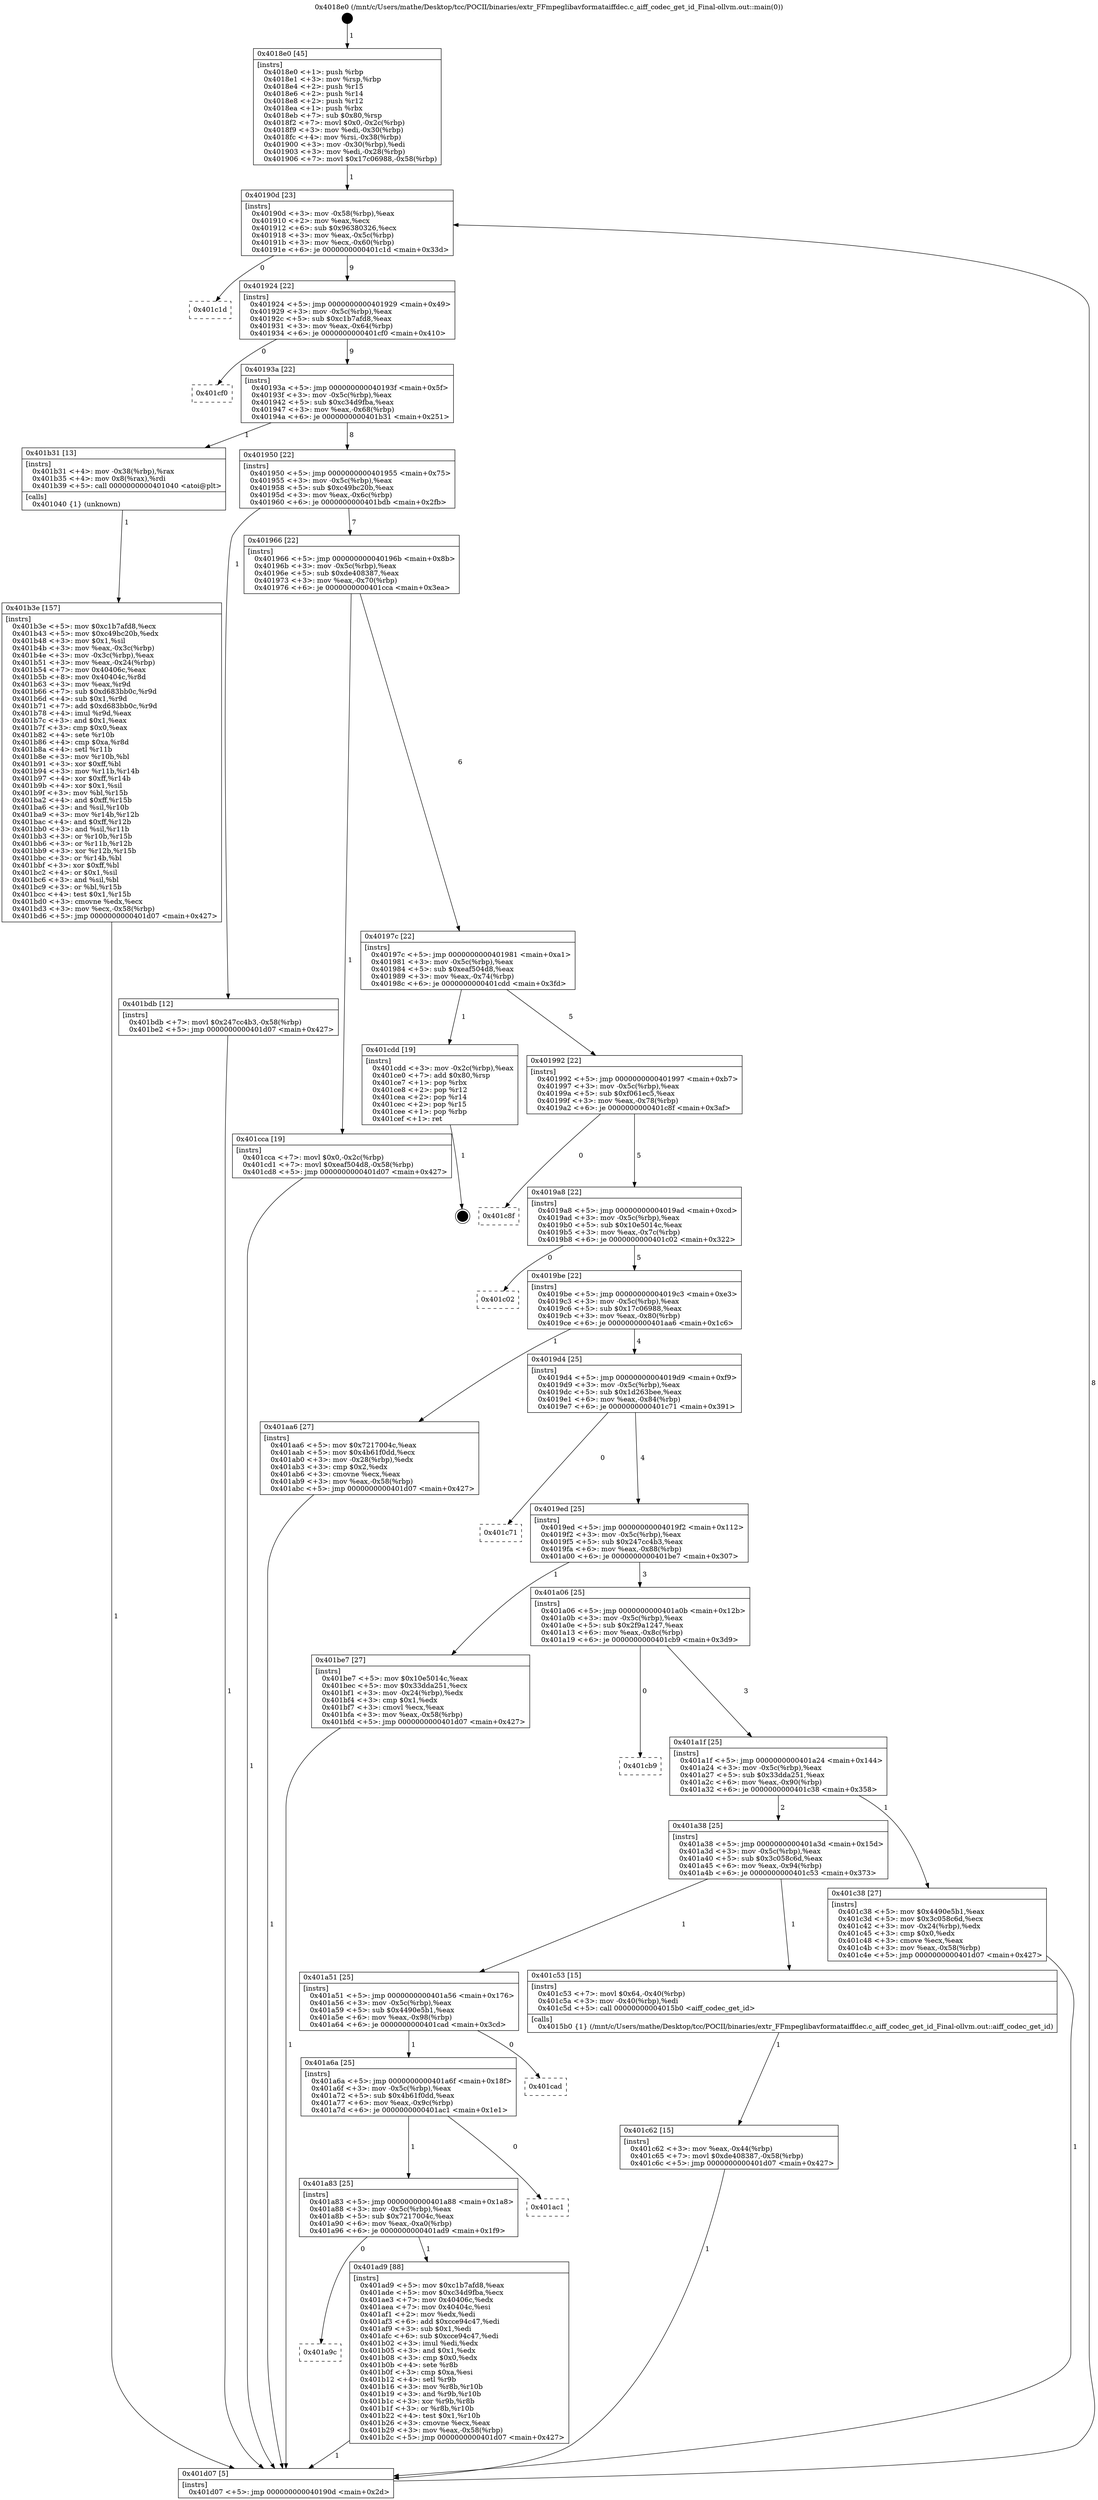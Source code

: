 digraph "0x4018e0" {
  label = "0x4018e0 (/mnt/c/Users/mathe/Desktop/tcc/POCII/binaries/extr_FFmpeglibavformataiffdec.c_aiff_codec_get_id_Final-ollvm.out::main(0))"
  labelloc = "t"
  node[shape=record]

  Entry [label="",width=0.3,height=0.3,shape=circle,fillcolor=black,style=filled]
  "0x40190d" [label="{
     0x40190d [23]\l
     | [instrs]\l
     &nbsp;&nbsp;0x40190d \<+3\>: mov -0x58(%rbp),%eax\l
     &nbsp;&nbsp;0x401910 \<+2\>: mov %eax,%ecx\l
     &nbsp;&nbsp;0x401912 \<+6\>: sub $0x96380326,%ecx\l
     &nbsp;&nbsp;0x401918 \<+3\>: mov %eax,-0x5c(%rbp)\l
     &nbsp;&nbsp;0x40191b \<+3\>: mov %ecx,-0x60(%rbp)\l
     &nbsp;&nbsp;0x40191e \<+6\>: je 0000000000401c1d \<main+0x33d\>\l
  }"]
  "0x401c1d" [label="{
     0x401c1d\l
  }", style=dashed]
  "0x401924" [label="{
     0x401924 [22]\l
     | [instrs]\l
     &nbsp;&nbsp;0x401924 \<+5\>: jmp 0000000000401929 \<main+0x49\>\l
     &nbsp;&nbsp;0x401929 \<+3\>: mov -0x5c(%rbp),%eax\l
     &nbsp;&nbsp;0x40192c \<+5\>: sub $0xc1b7afd8,%eax\l
     &nbsp;&nbsp;0x401931 \<+3\>: mov %eax,-0x64(%rbp)\l
     &nbsp;&nbsp;0x401934 \<+6\>: je 0000000000401cf0 \<main+0x410\>\l
  }"]
  Exit [label="",width=0.3,height=0.3,shape=circle,fillcolor=black,style=filled,peripheries=2]
  "0x401cf0" [label="{
     0x401cf0\l
  }", style=dashed]
  "0x40193a" [label="{
     0x40193a [22]\l
     | [instrs]\l
     &nbsp;&nbsp;0x40193a \<+5\>: jmp 000000000040193f \<main+0x5f\>\l
     &nbsp;&nbsp;0x40193f \<+3\>: mov -0x5c(%rbp),%eax\l
     &nbsp;&nbsp;0x401942 \<+5\>: sub $0xc34d9fba,%eax\l
     &nbsp;&nbsp;0x401947 \<+3\>: mov %eax,-0x68(%rbp)\l
     &nbsp;&nbsp;0x40194a \<+6\>: je 0000000000401b31 \<main+0x251\>\l
  }"]
  "0x401c62" [label="{
     0x401c62 [15]\l
     | [instrs]\l
     &nbsp;&nbsp;0x401c62 \<+3\>: mov %eax,-0x44(%rbp)\l
     &nbsp;&nbsp;0x401c65 \<+7\>: movl $0xde408387,-0x58(%rbp)\l
     &nbsp;&nbsp;0x401c6c \<+5\>: jmp 0000000000401d07 \<main+0x427\>\l
  }"]
  "0x401b31" [label="{
     0x401b31 [13]\l
     | [instrs]\l
     &nbsp;&nbsp;0x401b31 \<+4\>: mov -0x38(%rbp),%rax\l
     &nbsp;&nbsp;0x401b35 \<+4\>: mov 0x8(%rax),%rdi\l
     &nbsp;&nbsp;0x401b39 \<+5\>: call 0000000000401040 \<atoi@plt\>\l
     | [calls]\l
     &nbsp;&nbsp;0x401040 \{1\} (unknown)\l
  }"]
  "0x401950" [label="{
     0x401950 [22]\l
     | [instrs]\l
     &nbsp;&nbsp;0x401950 \<+5\>: jmp 0000000000401955 \<main+0x75\>\l
     &nbsp;&nbsp;0x401955 \<+3\>: mov -0x5c(%rbp),%eax\l
     &nbsp;&nbsp;0x401958 \<+5\>: sub $0xc49bc20b,%eax\l
     &nbsp;&nbsp;0x40195d \<+3\>: mov %eax,-0x6c(%rbp)\l
     &nbsp;&nbsp;0x401960 \<+6\>: je 0000000000401bdb \<main+0x2fb\>\l
  }"]
  "0x401b3e" [label="{
     0x401b3e [157]\l
     | [instrs]\l
     &nbsp;&nbsp;0x401b3e \<+5\>: mov $0xc1b7afd8,%ecx\l
     &nbsp;&nbsp;0x401b43 \<+5\>: mov $0xc49bc20b,%edx\l
     &nbsp;&nbsp;0x401b48 \<+3\>: mov $0x1,%sil\l
     &nbsp;&nbsp;0x401b4b \<+3\>: mov %eax,-0x3c(%rbp)\l
     &nbsp;&nbsp;0x401b4e \<+3\>: mov -0x3c(%rbp),%eax\l
     &nbsp;&nbsp;0x401b51 \<+3\>: mov %eax,-0x24(%rbp)\l
     &nbsp;&nbsp;0x401b54 \<+7\>: mov 0x40406c,%eax\l
     &nbsp;&nbsp;0x401b5b \<+8\>: mov 0x40404c,%r8d\l
     &nbsp;&nbsp;0x401b63 \<+3\>: mov %eax,%r9d\l
     &nbsp;&nbsp;0x401b66 \<+7\>: sub $0xd683bb0c,%r9d\l
     &nbsp;&nbsp;0x401b6d \<+4\>: sub $0x1,%r9d\l
     &nbsp;&nbsp;0x401b71 \<+7\>: add $0xd683bb0c,%r9d\l
     &nbsp;&nbsp;0x401b78 \<+4\>: imul %r9d,%eax\l
     &nbsp;&nbsp;0x401b7c \<+3\>: and $0x1,%eax\l
     &nbsp;&nbsp;0x401b7f \<+3\>: cmp $0x0,%eax\l
     &nbsp;&nbsp;0x401b82 \<+4\>: sete %r10b\l
     &nbsp;&nbsp;0x401b86 \<+4\>: cmp $0xa,%r8d\l
     &nbsp;&nbsp;0x401b8a \<+4\>: setl %r11b\l
     &nbsp;&nbsp;0x401b8e \<+3\>: mov %r10b,%bl\l
     &nbsp;&nbsp;0x401b91 \<+3\>: xor $0xff,%bl\l
     &nbsp;&nbsp;0x401b94 \<+3\>: mov %r11b,%r14b\l
     &nbsp;&nbsp;0x401b97 \<+4\>: xor $0xff,%r14b\l
     &nbsp;&nbsp;0x401b9b \<+4\>: xor $0x1,%sil\l
     &nbsp;&nbsp;0x401b9f \<+3\>: mov %bl,%r15b\l
     &nbsp;&nbsp;0x401ba2 \<+4\>: and $0xff,%r15b\l
     &nbsp;&nbsp;0x401ba6 \<+3\>: and %sil,%r10b\l
     &nbsp;&nbsp;0x401ba9 \<+3\>: mov %r14b,%r12b\l
     &nbsp;&nbsp;0x401bac \<+4\>: and $0xff,%r12b\l
     &nbsp;&nbsp;0x401bb0 \<+3\>: and %sil,%r11b\l
     &nbsp;&nbsp;0x401bb3 \<+3\>: or %r10b,%r15b\l
     &nbsp;&nbsp;0x401bb6 \<+3\>: or %r11b,%r12b\l
     &nbsp;&nbsp;0x401bb9 \<+3\>: xor %r12b,%r15b\l
     &nbsp;&nbsp;0x401bbc \<+3\>: or %r14b,%bl\l
     &nbsp;&nbsp;0x401bbf \<+3\>: xor $0xff,%bl\l
     &nbsp;&nbsp;0x401bc2 \<+4\>: or $0x1,%sil\l
     &nbsp;&nbsp;0x401bc6 \<+3\>: and %sil,%bl\l
     &nbsp;&nbsp;0x401bc9 \<+3\>: or %bl,%r15b\l
     &nbsp;&nbsp;0x401bcc \<+4\>: test $0x1,%r15b\l
     &nbsp;&nbsp;0x401bd0 \<+3\>: cmovne %edx,%ecx\l
     &nbsp;&nbsp;0x401bd3 \<+3\>: mov %ecx,-0x58(%rbp)\l
     &nbsp;&nbsp;0x401bd6 \<+5\>: jmp 0000000000401d07 \<main+0x427\>\l
  }"]
  "0x401bdb" [label="{
     0x401bdb [12]\l
     | [instrs]\l
     &nbsp;&nbsp;0x401bdb \<+7\>: movl $0x247cc4b3,-0x58(%rbp)\l
     &nbsp;&nbsp;0x401be2 \<+5\>: jmp 0000000000401d07 \<main+0x427\>\l
  }"]
  "0x401966" [label="{
     0x401966 [22]\l
     | [instrs]\l
     &nbsp;&nbsp;0x401966 \<+5\>: jmp 000000000040196b \<main+0x8b\>\l
     &nbsp;&nbsp;0x40196b \<+3\>: mov -0x5c(%rbp),%eax\l
     &nbsp;&nbsp;0x40196e \<+5\>: sub $0xde408387,%eax\l
     &nbsp;&nbsp;0x401973 \<+3\>: mov %eax,-0x70(%rbp)\l
     &nbsp;&nbsp;0x401976 \<+6\>: je 0000000000401cca \<main+0x3ea\>\l
  }"]
  "0x401a9c" [label="{
     0x401a9c\l
  }", style=dashed]
  "0x401cca" [label="{
     0x401cca [19]\l
     | [instrs]\l
     &nbsp;&nbsp;0x401cca \<+7\>: movl $0x0,-0x2c(%rbp)\l
     &nbsp;&nbsp;0x401cd1 \<+7\>: movl $0xeaf504d8,-0x58(%rbp)\l
     &nbsp;&nbsp;0x401cd8 \<+5\>: jmp 0000000000401d07 \<main+0x427\>\l
  }"]
  "0x40197c" [label="{
     0x40197c [22]\l
     | [instrs]\l
     &nbsp;&nbsp;0x40197c \<+5\>: jmp 0000000000401981 \<main+0xa1\>\l
     &nbsp;&nbsp;0x401981 \<+3\>: mov -0x5c(%rbp),%eax\l
     &nbsp;&nbsp;0x401984 \<+5\>: sub $0xeaf504d8,%eax\l
     &nbsp;&nbsp;0x401989 \<+3\>: mov %eax,-0x74(%rbp)\l
     &nbsp;&nbsp;0x40198c \<+6\>: je 0000000000401cdd \<main+0x3fd\>\l
  }"]
  "0x401ad9" [label="{
     0x401ad9 [88]\l
     | [instrs]\l
     &nbsp;&nbsp;0x401ad9 \<+5\>: mov $0xc1b7afd8,%eax\l
     &nbsp;&nbsp;0x401ade \<+5\>: mov $0xc34d9fba,%ecx\l
     &nbsp;&nbsp;0x401ae3 \<+7\>: mov 0x40406c,%edx\l
     &nbsp;&nbsp;0x401aea \<+7\>: mov 0x40404c,%esi\l
     &nbsp;&nbsp;0x401af1 \<+2\>: mov %edx,%edi\l
     &nbsp;&nbsp;0x401af3 \<+6\>: add $0xcce94c47,%edi\l
     &nbsp;&nbsp;0x401af9 \<+3\>: sub $0x1,%edi\l
     &nbsp;&nbsp;0x401afc \<+6\>: sub $0xcce94c47,%edi\l
     &nbsp;&nbsp;0x401b02 \<+3\>: imul %edi,%edx\l
     &nbsp;&nbsp;0x401b05 \<+3\>: and $0x1,%edx\l
     &nbsp;&nbsp;0x401b08 \<+3\>: cmp $0x0,%edx\l
     &nbsp;&nbsp;0x401b0b \<+4\>: sete %r8b\l
     &nbsp;&nbsp;0x401b0f \<+3\>: cmp $0xa,%esi\l
     &nbsp;&nbsp;0x401b12 \<+4\>: setl %r9b\l
     &nbsp;&nbsp;0x401b16 \<+3\>: mov %r8b,%r10b\l
     &nbsp;&nbsp;0x401b19 \<+3\>: and %r9b,%r10b\l
     &nbsp;&nbsp;0x401b1c \<+3\>: xor %r9b,%r8b\l
     &nbsp;&nbsp;0x401b1f \<+3\>: or %r8b,%r10b\l
     &nbsp;&nbsp;0x401b22 \<+4\>: test $0x1,%r10b\l
     &nbsp;&nbsp;0x401b26 \<+3\>: cmovne %ecx,%eax\l
     &nbsp;&nbsp;0x401b29 \<+3\>: mov %eax,-0x58(%rbp)\l
     &nbsp;&nbsp;0x401b2c \<+5\>: jmp 0000000000401d07 \<main+0x427\>\l
  }"]
  "0x401cdd" [label="{
     0x401cdd [19]\l
     | [instrs]\l
     &nbsp;&nbsp;0x401cdd \<+3\>: mov -0x2c(%rbp),%eax\l
     &nbsp;&nbsp;0x401ce0 \<+7\>: add $0x80,%rsp\l
     &nbsp;&nbsp;0x401ce7 \<+1\>: pop %rbx\l
     &nbsp;&nbsp;0x401ce8 \<+2\>: pop %r12\l
     &nbsp;&nbsp;0x401cea \<+2\>: pop %r14\l
     &nbsp;&nbsp;0x401cec \<+2\>: pop %r15\l
     &nbsp;&nbsp;0x401cee \<+1\>: pop %rbp\l
     &nbsp;&nbsp;0x401cef \<+1\>: ret\l
  }"]
  "0x401992" [label="{
     0x401992 [22]\l
     | [instrs]\l
     &nbsp;&nbsp;0x401992 \<+5\>: jmp 0000000000401997 \<main+0xb7\>\l
     &nbsp;&nbsp;0x401997 \<+3\>: mov -0x5c(%rbp),%eax\l
     &nbsp;&nbsp;0x40199a \<+5\>: sub $0xf061ec5,%eax\l
     &nbsp;&nbsp;0x40199f \<+3\>: mov %eax,-0x78(%rbp)\l
     &nbsp;&nbsp;0x4019a2 \<+6\>: je 0000000000401c8f \<main+0x3af\>\l
  }"]
  "0x401a83" [label="{
     0x401a83 [25]\l
     | [instrs]\l
     &nbsp;&nbsp;0x401a83 \<+5\>: jmp 0000000000401a88 \<main+0x1a8\>\l
     &nbsp;&nbsp;0x401a88 \<+3\>: mov -0x5c(%rbp),%eax\l
     &nbsp;&nbsp;0x401a8b \<+5\>: sub $0x7217004c,%eax\l
     &nbsp;&nbsp;0x401a90 \<+6\>: mov %eax,-0xa0(%rbp)\l
     &nbsp;&nbsp;0x401a96 \<+6\>: je 0000000000401ad9 \<main+0x1f9\>\l
  }"]
  "0x401c8f" [label="{
     0x401c8f\l
  }", style=dashed]
  "0x4019a8" [label="{
     0x4019a8 [22]\l
     | [instrs]\l
     &nbsp;&nbsp;0x4019a8 \<+5\>: jmp 00000000004019ad \<main+0xcd\>\l
     &nbsp;&nbsp;0x4019ad \<+3\>: mov -0x5c(%rbp),%eax\l
     &nbsp;&nbsp;0x4019b0 \<+5\>: sub $0x10e5014c,%eax\l
     &nbsp;&nbsp;0x4019b5 \<+3\>: mov %eax,-0x7c(%rbp)\l
     &nbsp;&nbsp;0x4019b8 \<+6\>: je 0000000000401c02 \<main+0x322\>\l
  }"]
  "0x401ac1" [label="{
     0x401ac1\l
  }", style=dashed]
  "0x401c02" [label="{
     0x401c02\l
  }", style=dashed]
  "0x4019be" [label="{
     0x4019be [22]\l
     | [instrs]\l
     &nbsp;&nbsp;0x4019be \<+5\>: jmp 00000000004019c3 \<main+0xe3\>\l
     &nbsp;&nbsp;0x4019c3 \<+3\>: mov -0x5c(%rbp),%eax\l
     &nbsp;&nbsp;0x4019c6 \<+5\>: sub $0x17c06988,%eax\l
     &nbsp;&nbsp;0x4019cb \<+3\>: mov %eax,-0x80(%rbp)\l
     &nbsp;&nbsp;0x4019ce \<+6\>: je 0000000000401aa6 \<main+0x1c6\>\l
  }"]
  "0x401a6a" [label="{
     0x401a6a [25]\l
     | [instrs]\l
     &nbsp;&nbsp;0x401a6a \<+5\>: jmp 0000000000401a6f \<main+0x18f\>\l
     &nbsp;&nbsp;0x401a6f \<+3\>: mov -0x5c(%rbp),%eax\l
     &nbsp;&nbsp;0x401a72 \<+5\>: sub $0x4b61f0dd,%eax\l
     &nbsp;&nbsp;0x401a77 \<+6\>: mov %eax,-0x9c(%rbp)\l
     &nbsp;&nbsp;0x401a7d \<+6\>: je 0000000000401ac1 \<main+0x1e1\>\l
  }"]
  "0x401aa6" [label="{
     0x401aa6 [27]\l
     | [instrs]\l
     &nbsp;&nbsp;0x401aa6 \<+5\>: mov $0x7217004c,%eax\l
     &nbsp;&nbsp;0x401aab \<+5\>: mov $0x4b61f0dd,%ecx\l
     &nbsp;&nbsp;0x401ab0 \<+3\>: mov -0x28(%rbp),%edx\l
     &nbsp;&nbsp;0x401ab3 \<+3\>: cmp $0x2,%edx\l
     &nbsp;&nbsp;0x401ab6 \<+3\>: cmovne %ecx,%eax\l
     &nbsp;&nbsp;0x401ab9 \<+3\>: mov %eax,-0x58(%rbp)\l
     &nbsp;&nbsp;0x401abc \<+5\>: jmp 0000000000401d07 \<main+0x427\>\l
  }"]
  "0x4019d4" [label="{
     0x4019d4 [25]\l
     | [instrs]\l
     &nbsp;&nbsp;0x4019d4 \<+5\>: jmp 00000000004019d9 \<main+0xf9\>\l
     &nbsp;&nbsp;0x4019d9 \<+3\>: mov -0x5c(%rbp),%eax\l
     &nbsp;&nbsp;0x4019dc \<+5\>: sub $0x1d263bee,%eax\l
     &nbsp;&nbsp;0x4019e1 \<+6\>: mov %eax,-0x84(%rbp)\l
     &nbsp;&nbsp;0x4019e7 \<+6\>: je 0000000000401c71 \<main+0x391\>\l
  }"]
  "0x401d07" [label="{
     0x401d07 [5]\l
     | [instrs]\l
     &nbsp;&nbsp;0x401d07 \<+5\>: jmp 000000000040190d \<main+0x2d\>\l
  }"]
  "0x4018e0" [label="{
     0x4018e0 [45]\l
     | [instrs]\l
     &nbsp;&nbsp;0x4018e0 \<+1\>: push %rbp\l
     &nbsp;&nbsp;0x4018e1 \<+3\>: mov %rsp,%rbp\l
     &nbsp;&nbsp;0x4018e4 \<+2\>: push %r15\l
     &nbsp;&nbsp;0x4018e6 \<+2\>: push %r14\l
     &nbsp;&nbsp;0x4018e8 \<+2\>: push %r12\l
     &nbsp;&nbsp;0x4018ea \<+1\>: push %rbx\l
     &nbsp;&nbsp;0x4018eb \<+7\>: sub $0x80,%rsp\l
     &nbsp;&nbsp;0x4018f2 \<+7\>: movl $0x0,-0x2c(%rbp)\l
     &nbsp;&nbsp;0x4018f9 \<+3\>: mov %edi,-0x30(%rbp)\l
     &nbsp;&nbsp;0x4018fc \<+4\>: mov %rsi,-0x38(%rbp)\l
     &nbsp;&nbsp;0x401900 \<+3\>: mov -0x30(%rbp),%edi\l
     &nbsp;&nbsp;0x401903 \<+3\>: mov %edi,-0x28(%rbp)\l
     &nbsp;&nbsp;0x401906 \<+7\>: movl $0x17c06988,-0x58(%rbp)\l
  }"]
  "0x401cad" [label="{
     0x401cad\l
  }", style=dashed]
  "0x401c71" [label="{
     0x401c71\l
  }", style=dashed]
  "0x4019ed" [label="{
     0x4019ed [25]\l
     | [instrs]\l
     &nbsp;&nbsp;0x4019ed \<+5\>: jmp 00000000004019f2 \<main+0x112\>\l
     &nbsp;&nbsp;0x4019f2 \<+3\>: mov -0x5c(%rbp),%eax\l
     &nbsp;&nbsp;0x4019f5 \<+5\>: sub $0x247cc4b3,%eax\l
     &nbsp;&nbsp;0x4019fa \<+6\>: mov %eax,-0x88(%rbp)\l
     &nbsp;&nbsp;0x401a00 \<+6\>: je 0000000000401be7 \<main+0x307\>\l
  }"]
  "0x401a51" [label="{
     0x401a51 [25]\l
     | [instrs]\l
     &nbsp;&nbsp;0x401a51 \<+5\>: jmp 0000000000401a56 \<main+0x176\>\l
     &nbsp;&nbsp;0x401a56 \<+3\>: mov -0x5c(%rbp),%eax\l
     &nbsp;&nbsp;0x401a59 \<+5\>: sub $0x4490e5b1,%eax\l
     &nbsp;&nbsp;0x401a5e \<+6\>: mov %eax,-0x98(%rbp)\l
     &nbsp;&nbsp;0x401a64 \<+6\>: je 0000000000401cad \<main+0x3cd\>\l
  }"]
  "0x401be7" [label="{
     0x401be7 [27]\l
     | [instrs]\l
     &nbsp;&nbsp;0x401be7 \<+5\>: mov $0x10e5014c,%eax\l
     &nbsp;&nbsp;0x401bec \<+5\>: mov $0x33dda251,%ecx\l
     &nbsp;&nbsp;0x401bf1 \<+3\>: mov -0x24(%rbp),%edx\l
     &nbsp;&nbsp;0x401bf4 \<+3\>: cmp $0x1,%edx\l
     &nbsp;&nbsp;0x401bf7 \<+3\>: cmovl %ecx,%eax\l
     &nbsp;&nbsp;0x401bfa \<+3\>: mov %eax,-0x58(%rbp)\l
     &nbsp;&nbsp;0x401bfd \<+5\>: jmp 0000000000401d07 \<main+0x427\>\l
  }"]
  "0x401a06" [label="{
     0x401a06 [25]\l
     | [instrs]\l
     &nbsp;&nbsp;0x401a06 \<+5\>: jmp 0000000000401a0b \<main+0x12b\>\l
     &nbsp;&nbsp;0x401a0b \<+3\>: mov -0x5c(%rbp),%eax\l
     &nbsp;&nbsp;0x401a0e \<+5\>: sub $0x2f9a1247,%eax\l
     &nbsp;&nbsp;0x401a13 \<+6\>: mov %eax,-0x8c(%rbp)\l
     &nbsp;&nbsp;0x401a19 \<+6\>: je 0000000000401cb9 \<main+0x3d9\>\l
  }"]
  "0x401c53" [label="{
     0x401c53 [15]\l
     | [instrs]\l
     &nbsp;&nbsp;0x401c53 \<+7\>: movl $0x64,-0x40(%rbp)\l
     &nbsp;&nbsp;0x401c5a \<+3\>: mov -0x40(%rbp),%edi\l
     &nbsp;&nbsp;0x401c5d \<+5\>: call 00000000004015b0 \<aiff_codec_get_id\>\l
     | [calls]\l
     &nbsp;&nbsp;0x4015b0 \{1\} (/mnt/c/Users/mathe/Desktop/tcc/POCII/binaries/extr_FFmpeglibavformataiffdec.c_aiff_codec_get_id_Final-ollvm.out::aiff_codec_get_id)\l
  }"]
  "0x401cb9" [label="{
     0x401cb9\l
  }", style=dashed]
  "0x401a1f" [label="{
     0x401a1f [25]\l
     | [instrs]\l
     &nbsp;&nbsp;0x401a1f \<+5\>: jmp 0000000000401a24 \<main+0x144\>\l
     &nbsp;&nbsp;0x401a24 \<+3\>: mov -0x5c(%rbp),%eax\l
     &nbsp;&nbsp;0x401a27 \<+5\>: sub $0x33dda251,%eax\l
     &nbsp;&nbsp;0x401a2c \<+6\>: mov %eax,-0x90(%rbp)\l
     &nbsp;&nbsp;0x401a32 \<+6\>: je 0000000000401c38 \<main+0x358\>\l
  }"]
  "0x401a38" [label="{
     0x401a38 [25]\l
     | [instrs]\l
     &nbsp;&nbsp;0x401a38 \<+5\>: jmp 0000000000401a3d \<main+0x15d\>\l
     &nbsp;&nbsp;0x401a3d \<+3\>: mov -0x5c(%rbp),%eax\l
     &nbsp;&nbsp;0x401a40 \<+5\>: sub $0x3c058c6d,%eax\l
     &nbsp;&nbsp;0x401a45 \<+6\>: mov %eax,-0x94(%rbp)\l
     &nbsp;&nbsp;0x401a4b \<+6\>: je 0000000000401c53 \<main+0x373\>\l
  }"]
  "0x401c38" [label="{
     0x401c38 [27]\l
     | [instrs]\l
     &nbsp;&nbsp;0x401c38 \<+5\>: mov $0x4490e5b1,%eax\l
     &nbsp;&nbsp;0x401c3d \<+5\>: mov $0x3c058c6d,%ecx\l
     &nbsp;&nbsp;0x401c42 \<+3\>: mov -0x24(%rbp),%edx\l
     &nbsp;&nbsp;0x401c45 \<+3\>: cmp $0x0,%edx\l
     &nbsp;&nbsp;0x401c48 \<+3\>: cmove %ecx,%eax\l
     &nbsp;&nbsp;0x401c4b \<+3\>: mov %eax,-0x58(%rbp)\l
     &nbsp;&nbsp;0x401c4e \<+5\>: jmp 0000000000401d07 \<main+0x427\>\l
  }"]
  Entry -> "0x4018e0" [label=" 1"]
  "0x40190d" -> "0x401c1d" [label=" 0"]
  "0x40190d" -> "0x401924" [label=" 9"]
  "0x401cdd" -> Exit [label=" 1"]
  "0x401924" -> "0x401cf0" [label=" 0"]
  "0x401924" -> "0x40193a" [label=" 9"]
  "0x401cca" -> "0x401d07" [label=" 1"]
  "0x40193a" -> "0x401b31" [label=" 1"]
  "0x40193a" -> "0x401950" [label=" 8"]
  "0x401c62" -> "0x401d07" [label=" 1"]
  "0x401950" -> "0x401bdb" [label=" 1"]
  "0x401950" -> "0x401966" [label=" 7"]
  "0x401c53" -> "0x401c62" [label=" 1"]
  "0x401966" -> "0x401cca" [label=" 1"]
  "0x401966" -> "0x40197c" [label=" 6"]
  "0x401c38" -> "0x401d07" [label=" 1"]
  "0x40197c" -> "0x401cdd" [label=" 1"]
  "0x40197c" -> "0x401992" [label=" 5"]
  "0x401be7" -> "0x401d07" [label=" 1"]
  "0x401992" -> "0x401c8f" [label=" 0"]
  "0x401992" -> "0x4019a8" [label=" 5"]
  "0x401b3e" -> "0x401d07" [label=" 1"]
  "0x4019a8" -> "0x401c02" [label=" 0"]
  "0x4019a8" -> "0x4019be" [label=" 5"]
  "0x401b31" -> "0x401b3e" [label=" 1"]
  "0x4019be" -> "0x401aa6" [label=" 1"]
  "0x4019be" -> "0x4019d4" [label=" 4"]
  "0x401aa6" -> "0x401d07" [label=" 1"]
  "0x4018e0" -> "0x40190d" [label=" 1"]
  "0x401d07" -> "0x40190d" [label=" 8"]
  "0x401a83" -> "0x401a9c" [label=" 0"]
  "0x4019d4" -> "0x401c71" [label=" 0"]
  "0x4019d4" -> "0x4019ed" [label=" 4"]
  "0x401a83" -> "0x401ad9" [label=" 1"]
  "0x4019ed" -> "0x401be7" [label=" 1"]
  "0x4019ed" -> "0x401a06" [label=" 3"]
  "0x401a6a" -> "0x401a83" [label=" 1"]
  "0x401a06" -> "0x401cb9" [label=" 0"]
  "0x401a06" -> "0x401a1f" [label=" 3"]
  "0x401a6a" -> "0x401ac1" [label=" 0"]
  "0x401a1f" -> "0x401c38" [label=" 1"]
  "0x401a1f" -> "0x401a38" [label=" 2"]
  "0x401ad9" -> "0x401d07" [label=" 1"]
  "0x401a38" -> "0x401c53" [label=" 1"]
  "0x401a38" -> "0x401a51" [label=" 1"]
  "0x401bdb" -> "0x401d07" [label=" 1"]
  "0x401a51" -> "0x401cad" [label=" 0"]
  "0x401a51" -> "0x401a6a" [label=" 1"]
}
